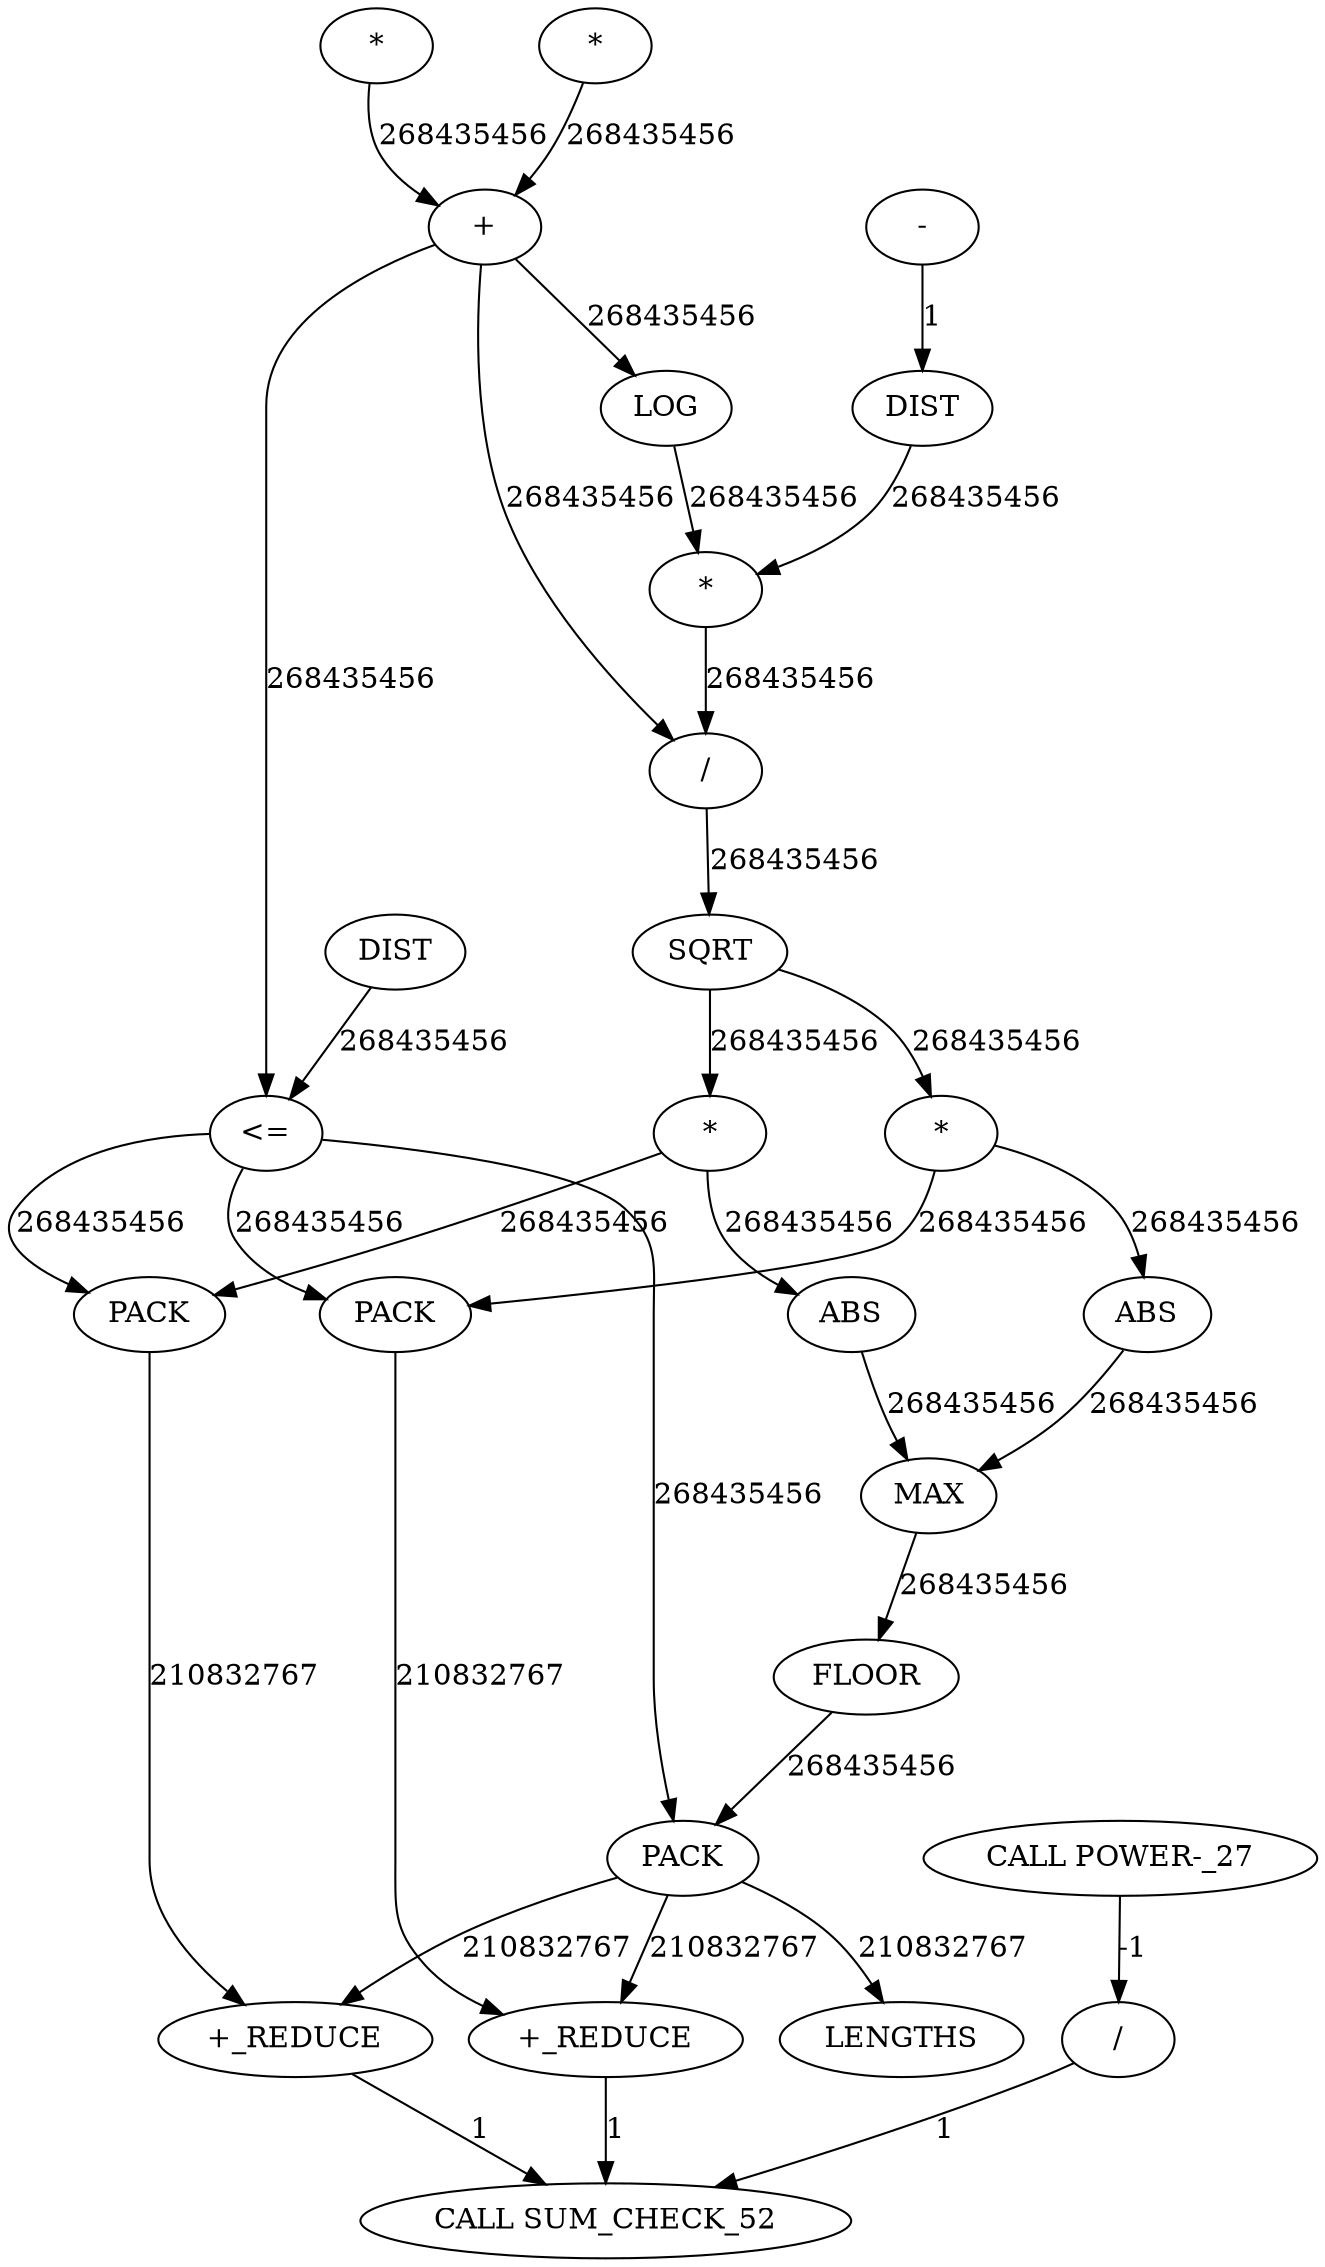 digraph {
	ep_A_INST_6641 [label=PACK cost=2138303269]
	ep_A_INST_6619 [label=ABS cost=618136481]
	ep_A_INST_6636 [label=DIST cost=473]
	ep_A_INST_6600 [label="/" cost=864166012]
	ep_A_INST_6623 [label=ABS cost=630169171]
	ep_A_INST_6566 [label="*" cost=669909857]
	ep_A_INST_6576 [label="+" cost=883196393]
	ep_A_INST_458 [label="CALL SUM_CHECK_52" cost=0]
	ep_A_INST_435 [label="\<=" cost=208651222]
	ep_A_INST_6626 [label=MAX cost=882539955]
	ep_A_INST_6605 [label=SQRT cost=622500422]
	ep_A_INST_6573 [label="*" cost=723713736]
	ep_A_INST_447 [label="+_REDUCE" cost=140292445]
	ep_A_INST_6658 [label=PACK cost=1735628866]
	ep_A_INST_6670 [label=LENGTHS cost=989]
	ep_A_INST_443 [label="+_REDUCE" cost=143823261]
	ep_A_INST_6615 [label="*" cost=885968560]
	ep_A_INST_6700 [label="/" cost=473]
	ep_A_INST_6629 [label=FLOOR cost=637914632]
	ep_A_INST_456 [label="CALL POWER-_27" cost=0]
	ep_A_INST_6651 [label=PACK cost=1651440671]
	ep_A_INST_6590 [label=LOG cost=2880913054]
	ep_A_INST_6593 [label="*" cost=626346428]
	ep_A_INST_6610 [label="*" cost=871118295]
	ep_A_INST_6584 [label=DIST cost=860]
	ep_A_INST_6580 [label="-" cost=645]
	ep_A_INST_6641 -> ep_A_INST_6670 [label=210832767 cost=210832767]
	ep_A_INST_6641 -> ep_A_INST_443 [label=210832767 cost=210832767]
	ep_A_INST_6641 -> ep_A_INST_447 [label=210832767 cost=210832767]
	ep_A_INST_6619 -> ep_A_INST_6626 [label=268435456 cost=268435456]
	ep_A_INST_6636 -> ep_A_INST_435 [label=268435456 cost=268435456]
	ep_A_INST_6600 -> ep_A_INST_6605 [label=268435456 cost=268435456]
	ep_A_INST_6623 -> ep_A_INST_6626 [label=268435456 cost=268435456]
	ep_A_INST_6566 -> ep_A_INST_6576 [label=268435456 cost=268435456]
	ep_A_INST_6576 -> ep_A_INST_6590 [label=268435456 cost=268435456]
	ep_A_INST_6576 -> ep_A_INST_6600 [label=268435456 cost=268435456]
	ep_A_INST_6576 -> ep_A_INST_435 [label=268435456 cost=268435456]
	ep_A_INST_435 -> ep_A_INST_6641 [label=268435456 cost=268435456]
	ep_A_INST_435 -> ep_A_INST_6651 [label=268435456 cost=268435456]
	ep_A_INST_435 -> ep_A_INST_6658 [label=268435456 cost=268435456]
	ep_A_INST_6626 -> ep_A_INST_6629 [label=268435456 cost=268435456]
	ep_A_INST_6605 -> ep_A_INST_6610 [label=268435456 cost=268435456]
	ep_A_INST_6605 -> ep_A_INST_6615 [label=268435456 cost=268435456]
	ep_A_INST_6573 -> ep_A_INST_6576 [label=268435456 cost=268435456]
	ep_A_INST_447 -> ep_A_INST_458 [label=1 cost=1]
	ep_A_INST_6658 -> ep_A_INST_447 [label=210832767 cost=210832767]
	ep_A_INST_443 -> ep_A_INST_458 [label=1 cost=1]
	ep_A_INST_6615 -> ep_A_INST_6623 [label=268435456 cost=268435456]
	ep_A_INST_6615 -> ep_A_INST_6658 [label=268435456 cost=268435456]
	ep_A_INST_6700 -> ep_A_INST_458 [label=1 cost=1]
	ep_A_INST_6629 -> ep_A_INST_6641 [label=268435456 cost=268435456]
	ep_A_INST_456 -> ep_A_INST_6700 [label=-1 cost=-1]
	ep_A_INST_6651 -> ep_A_INST_443 [label=210832767 cost=210832767]
	ep_A_INST_6590 -> ep_A_INST_6593 [label=268435456 cost=268435456]
	ep_A_INST_6593 -> ep_A_INST_6600 [label=268435456 cost=268435456]
	ep_A_INST_6610 -> ep_A_INST_6619 [label=268435456 cost=268435456]
	ep_A_INST_6610 -> ep_A_INST_6651 [label=268435456 cost=268435456]
	ep_A_INST_6584 -> ep_A_INST_6593 [label=268435456 cost=268435456]
	ep_A_INST_6580 -> ep_A_INST_6584 [label=1 cost=1]
}
